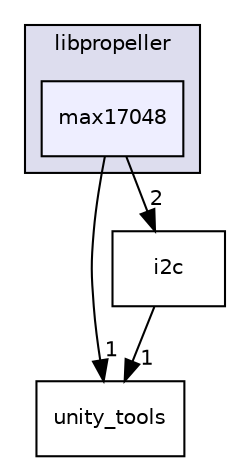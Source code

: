 digraph "max17048" {
  compound=true
  node [ fontsize="10", fontname="Helvetica"];
  edge [ labelfontsize="10", labelfontname="Helvetica"];
  subgraph clusterdir_34d10b20358c807fff993149200b6a31 {
    graph [ bgcolor="#ddddee", pencolor="black", label="libpropeller" fontname="Helvetica", fontsize="10", URL="dir_34d10b20358c807fff993149200b6a31.html"]
  dir_8b04e227a1185056f67f3ef4a5ecf174 [shape=box, label="max17048", style="filled", fillcolor="#eeeeff", pencolor="black", URL="dir_8b04e227a1185056f67f3ef4a5ecf174.html"];
  }
  dir_a5caeb44bd6f9bde5ce74f527efd0904 [shape=box label="unity_tools" URL="dir_a5caeb44bd6f9bde5ce74f527efd0904.html"];
  dir_c3b11af479d85cbee5d8a7aef9a49808 [shape=box label="i2c" URL="dir_c3b11af479d85cbee5d8a7aef9a49808.html"];
  dir_8b04e227a1185056f67f3ef4a5ecf174->dir_a5caeb44bd6f9bde5ce74f527efd0904 [headlabel="1", labeldistance=1.5 headhref="dir_000010_000025.html"];
  dir_8b04e227a1185056f67f3ef4a5ecf174->dir_c3b11af479d85cbee5d8a7aef9a49808 [headlabel="2", labeldistance=1.5 headhref="dir_000010_000009.html"];
  dir_c3b11af479d85cbee5d8a7aef9a49808->dir_a5caeb44bd6f9bde5ce74f527efd0904 [headlabel="1", labeldistance=1.5 headhref="dir_000009_000025.html"];
}
